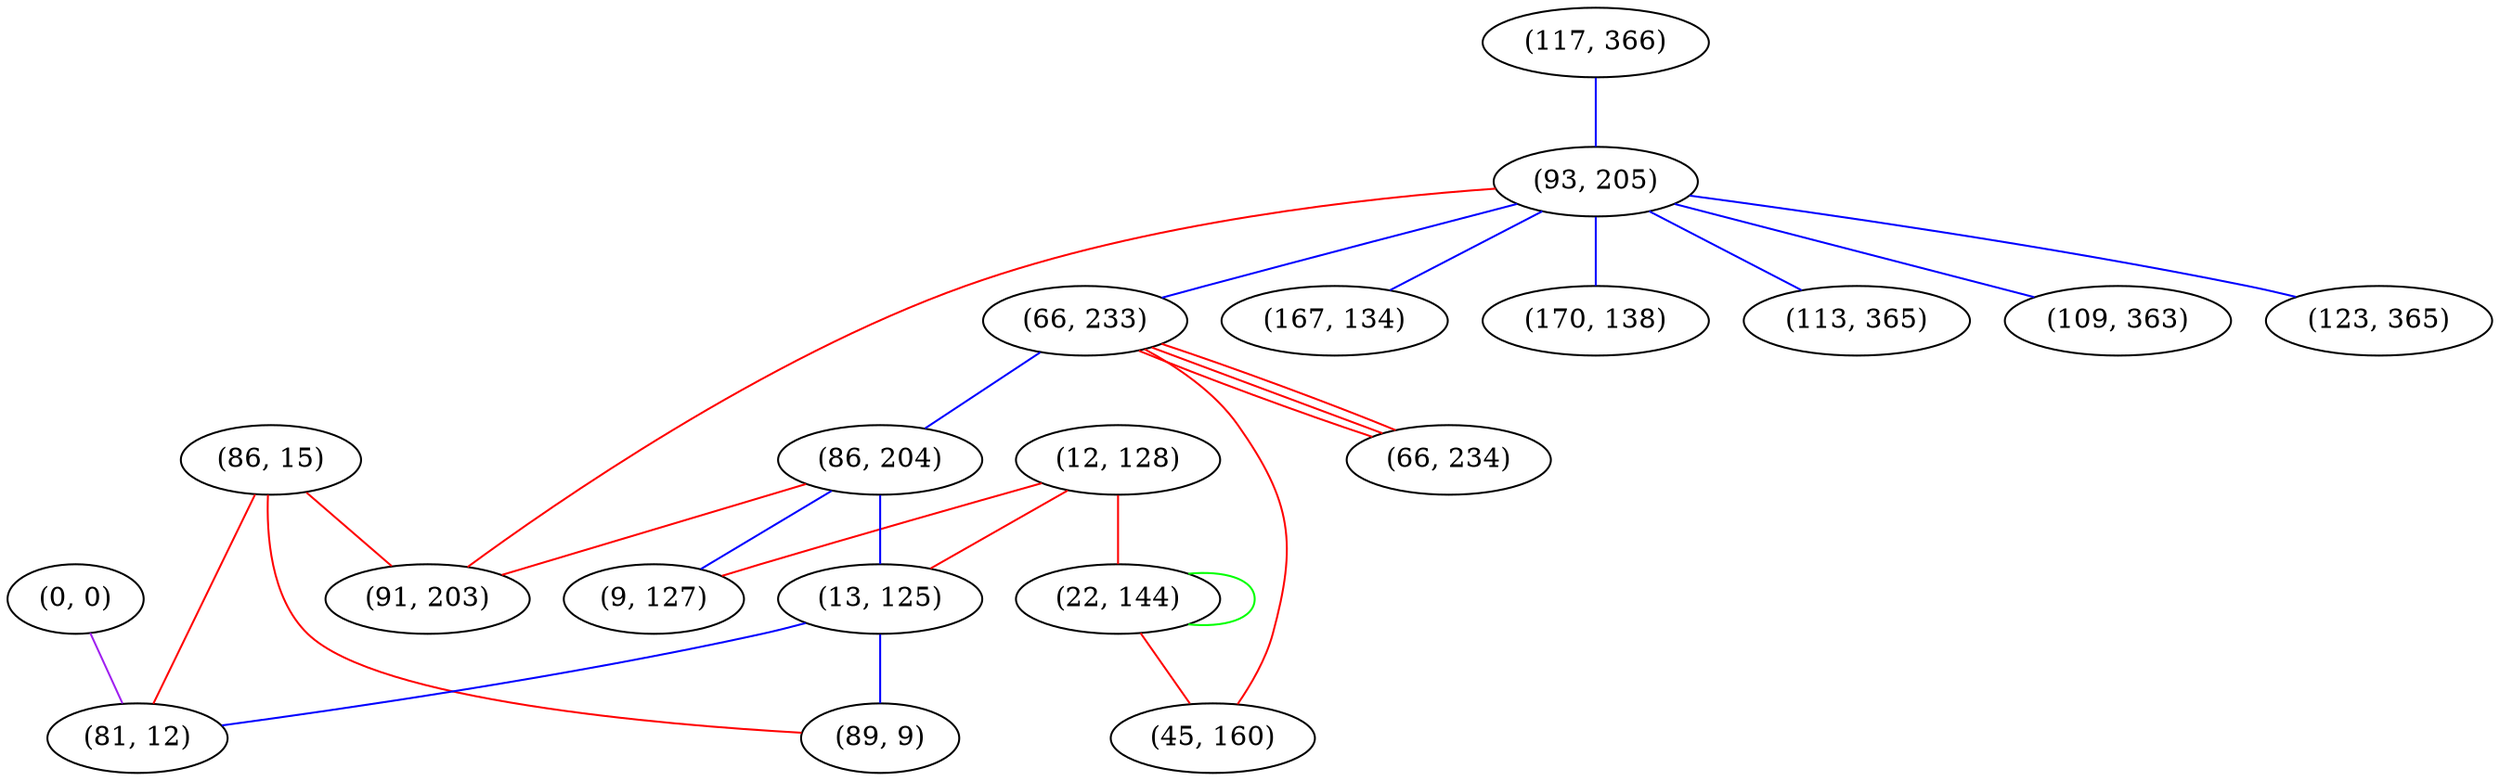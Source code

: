 graph "" {
"(117, 366)";
"(0, 0)";
"(93, 205)";
"(66, 233)";
"(12, 128)";
"(86, 204)";
"(167, 134)";
"(170, 138)";
"(86, 15)";
"(22, 144)";
"(66, 234)";
"(13, 125)";
"(81, 12)";
"(9, 127)";
"(113, 365)";
"(109, 363)";
"(123, 365)";
"(89, 9)";
"(45, 160)";
"(91, 203)";
"(117, 366)" -- "(93, 205)"  [color=blue, key=0, weight=3];
"(0, 0)" -- "(81, 12)"  [color=purple, key=0, weight=4];
"(93, 205)" -- "(66, 233)"  [color=blue, key=0, weight=3];
"(93, 205)" -- "(170, 138)"  [color=blue, key=0, weight=3];
"(93, 205)" -- "(167, 134)"  [color=blue, key=0, weight=3];
"(93, 205)" -- "(123, 365)"  [color=blue, key=0, weight=3];
"(93, 205)" -- "(91, 203)"  [color=red, key=0, weight=1];
"(93, 205)" -- "(113, 365)"  [color=blue, key=0, weight=3];
"(93, 205)" -- "(109, 363)"  [color=blue, key=0, weight=3];
"(66, 233)" -- "(86, 204)"  [color=blue, key=0, weight=3];
"(66, 233)" -- "(45, 160)"  [color=red, key=0, weight=1];
"(66, 233)" -- "(66, 234)"  [color=red, key=0, weight=1];
"(66, 233)" -- "(66, 234)"  [color=red, key=1, weight=1];
"(66, 233)" -- "(66, 234)"  [color=red, key=2, weight=1];
"(12, 128)" -- "(13, 125)"  [color=red, key=0, weight=1];
"(12, 128)" -- "(22, 144)"  [color=red, key=0, weight=1];
"(12, 128)" -- "(9, 127)"  [color=red, key=0, weight=1];
"(86, 204)" -- "(13, 125)"  [color=blue, key=0, weight=3];
"(86, 204)" -- "(91, 203)"  [color=red, key=0, weight=1];
"(86, 204)" -- "(9, 127)"  [color=blue, key=0, weight=3];
"(86, 15)" -- "(91, 203)"  [color=red, key=0, weight=1];
"(86, 15)" -- "(81, 12)"  [color=red, key=0, weight=1];
"(86, 15)" -- "(89, 9)"  [color=red, key=0, weight=1];
"(22, 144)" -- "(22, 144)"  [color=green, key=0, weight=2];
"(22, 144)" -- "(45, 160)"  [color=red, key=0, weight=1];
"(13, 125)" -- "(89, 9)"  [color=blue, key=0, weight=3];
"(13, 125)" -- "(81, 12)"  [color=blue, key=0, weight=3];
}
